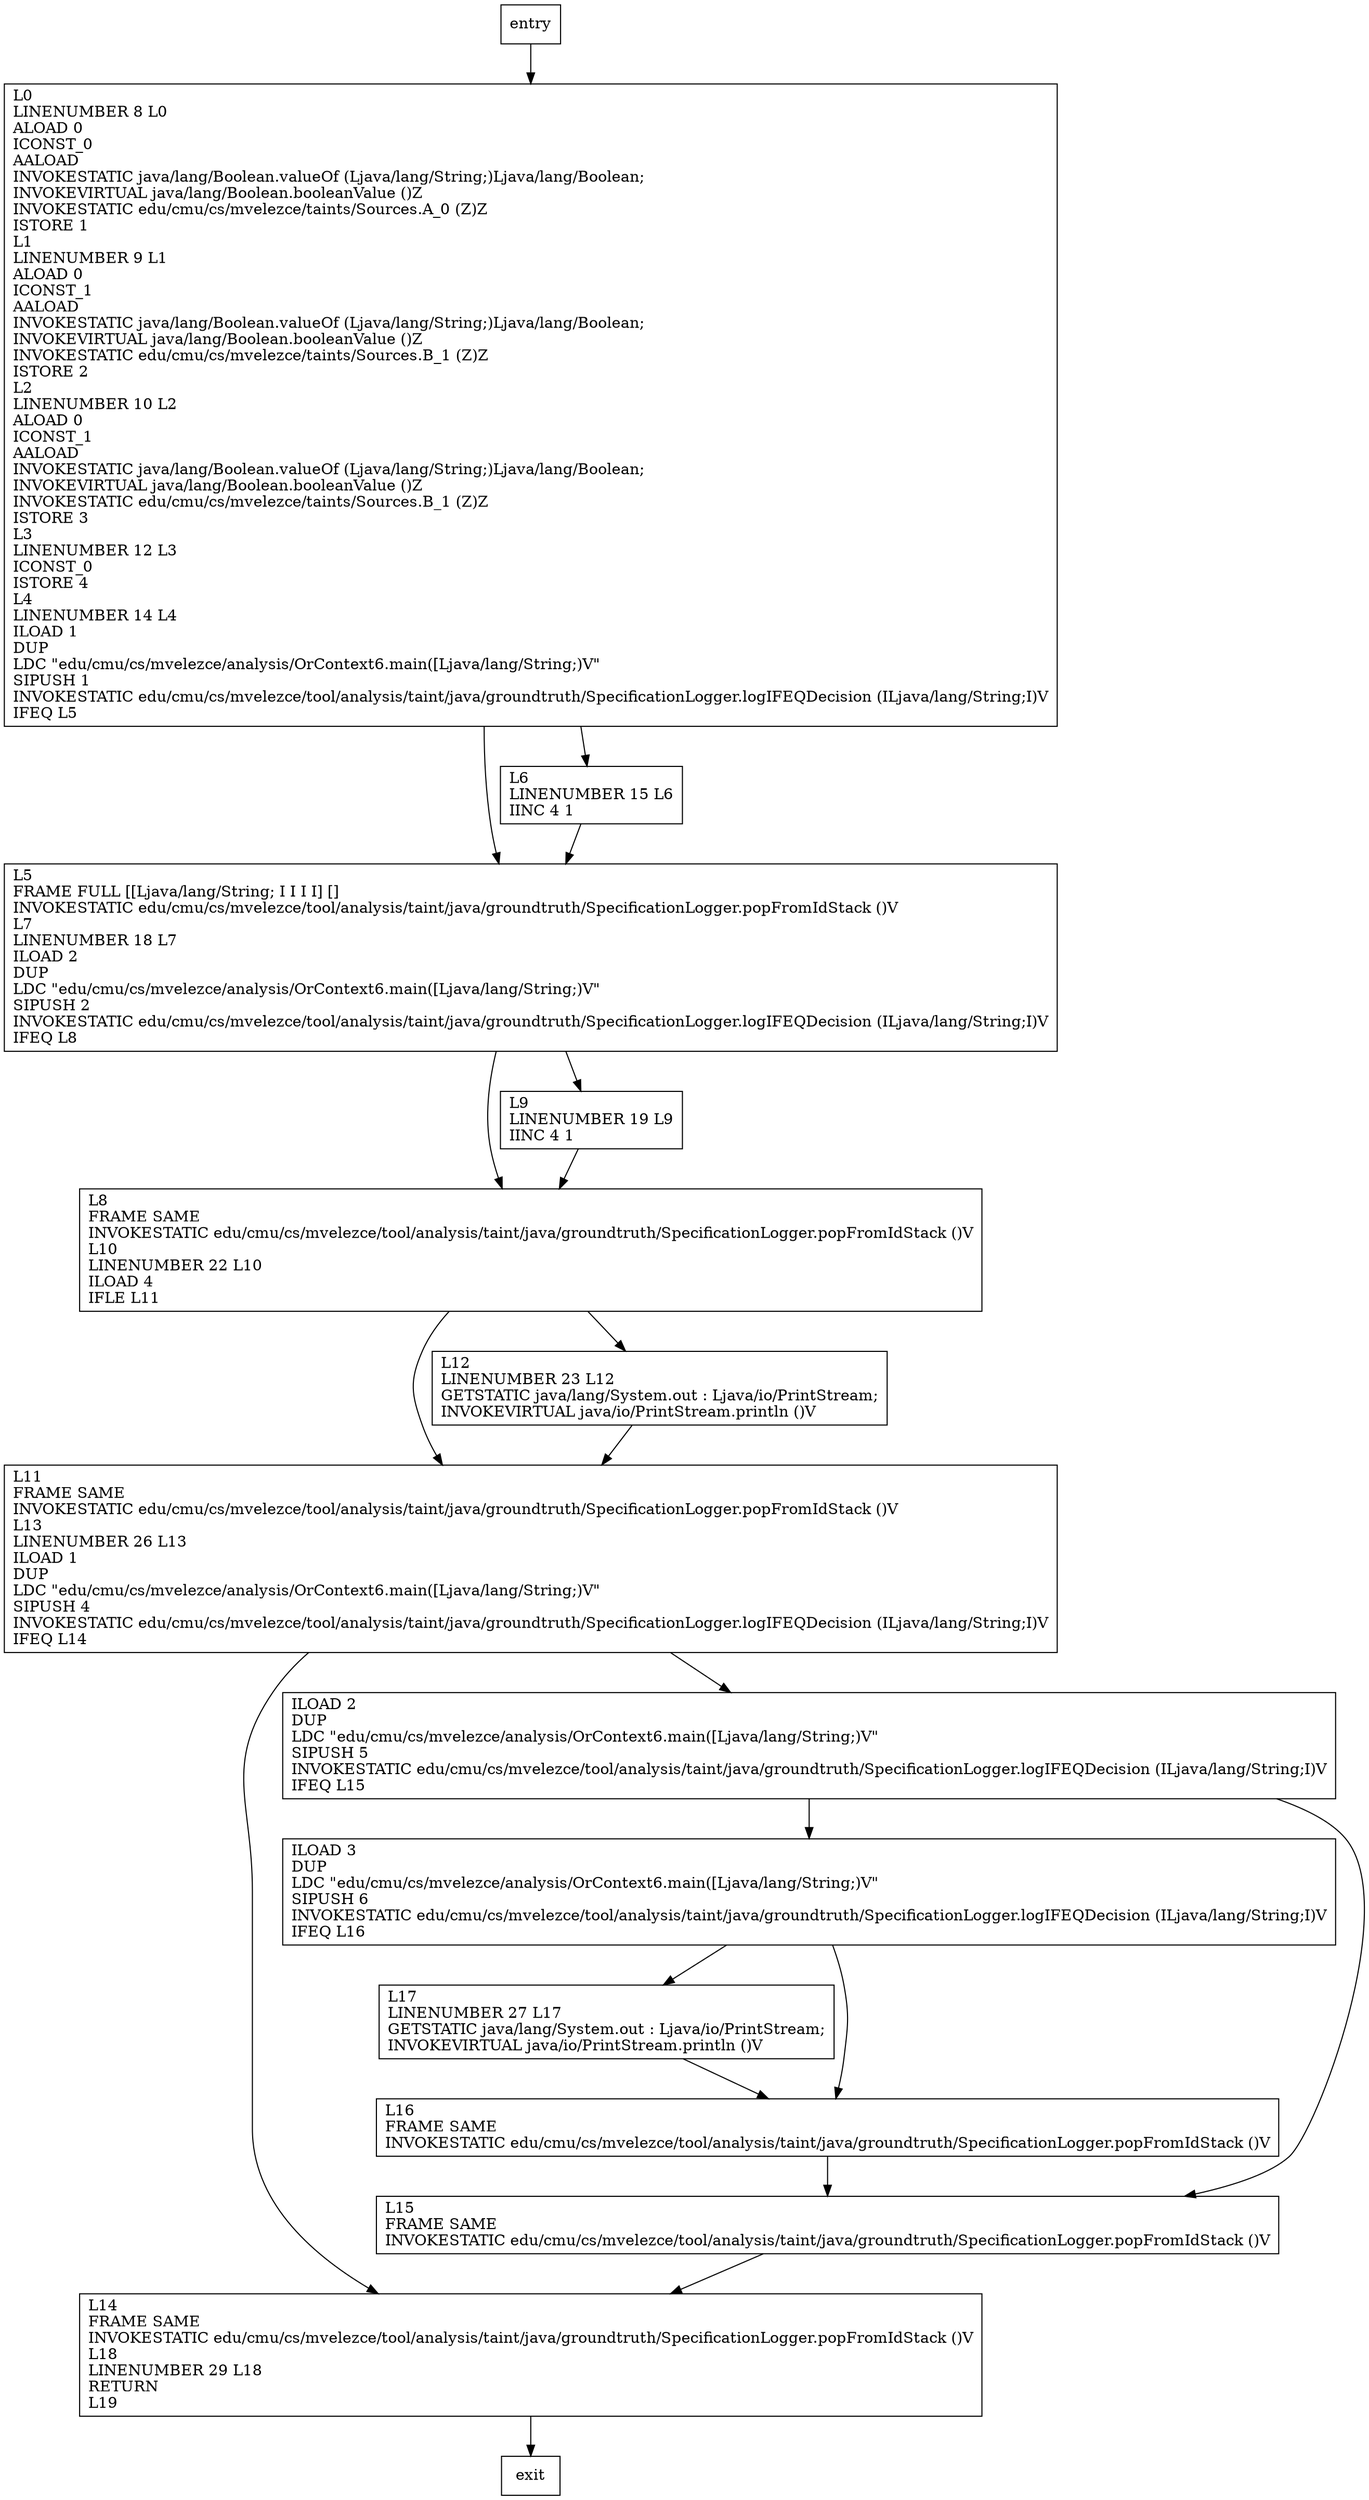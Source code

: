 digraph main {
node [shape=record];
1609124502 [label="L11\lFRAME SAME\lINVOKESTATIC edu/cmu/cs/mvelezce/tool/analysis/taint/java/groundtruth/SpecificationLogger.popFromIdStack ()V\lL13\lLINENUMBER 26 L13\lILOAD 1\lDUP\lLDC \"edu/cmu/cs/mvelezce/analysis/OrContext6.main([Ljava/lang/String;)V\"\lSIPUSH 4\lINVOKESTATIC edu/cmu/cs/mvelezce/tool/analysis/taint/java/groundtruth/SpecificationLogger.logIFEQDecision (ILjava/lang/String;I)V\lIFEQ L14\l"];
898694235 [label="L5\lFRAME FULL [[Ljava/lang/String; I I I I] []\lINVOKESTATIC edu/cmu/cs/mvelezce/tool/analysis/taint/java/groundtruth/SpecificationLogger.popFromIdStack ()V\lL7\lLINENUMBER 18 L7\lILOAD 2\lDUP\lLDC \"edu/cmu/cs/mvelezce/analysis/OrContext6.main([Ljava/lang/String;)V\"\lSIPUSH 2\lINVOKESTATIC edu/cmu/cs/mvelezce/tool/analysis/taint/java/groundtruth/SpecificationLogger.logIFEQDecision (ILjava/lang/String;I)V\lIFEQ L8\l"];
869601985 [label="L8\lFRAME SAME\lINVOKESTATIC edu/cmu/cs/mvelezce/tool/analysis/taint/java/groundtruth/SpecificationLogger.popFromIdStack ()V\lL10\lLINENUMBER 22 L10\lILOAD 4\lIFLE L11\l"];
1948471365 [label="ILOAD 3\lDUP\lLDC \"edu/cmu/cs/mvelezce/analysis/OrContext6.main([Ljava/lang/String;)V\"\lSIPUSH 6\lINVOKESTATIC edu/cmu/cs/mvelezce/tool/analysis/taint/java/groundtruth/SpecificationLogger.logIFEQDecision (ILjava/lang/String;I)V\lIFEQ L16\l"];
1985836631 [label="L14\lFRAME SAME\lINVOKESTATIC edu/cmu/cs/mvelezce/tool/analysis/taint/java/groundtruth/SpecificationLogger.popFromIdStack ()V\lL18\lLINENUMBER 29 L18\lRETURN\lL19\l"];
60292059 [label="L6\lLINENUMBER 15 L6\lIINC 4 1\l"];
1104443373 [label="L0\lLINENUMBER 8 L0\lALOAD 0\lICONST_0\lAALOAD\lINVOKESTATIC java/lang/Boolean.valueOf (Ljava/lang/String;)Ljava/lang/Boolean;\lINVOKEVIRTUAL java/lang/Boolean.booleanValue ()Z\lINVOKESTATIC edu/cmu/cs/mvelezce/taints/Sources.A_0 (Z)Z\lISTORE 1\lL1\lLINENUMBER 9 L1\lALOAD 0\lICONST_1\lAALOAD\lINVOKESTATIC java/lang/Boolean.valueOf (Ljava/lang/String;)Ljava/lang/Boolean;\lINVOKEVIRTUAL java/lang/Boolean.booleanValue ()Z\lINVOKESTATIC edu/cmu/cs/mvelezce/taints/Sources.B_1 (Z)Z\lISTORE 2\lL2\lLINENUMBER 10 L2\lALOAD 0\lICONST_1\lAALOAD\lINVOKESTATIC java/lang/Boolean.valueOf (Ljava/lang/String;)Ljava/lang/Boolean;\lINVOKEVIRTUAL java/lang/Boolean.booleanValue ()Z\lINVOKESTATIC edu/cmu/cs/mvelezce/taints/Sources.B_1 (Z)Z\lISTORE 3\lL3\lLINENUMBER 12 L3\lICONST_0\lISTORE 4\lL4\lLINENUMBER 14 L4\lILOAD 1\lDUP\lLDC \"edu/cmu/cs/mvelezce/analysis/OrContext6.main([Ljava/lang/String;)V\"\lSIPUSH 1\lINVOKESTATIC edu/cmu/cs/mvelezce/tool/analysis/taint/java/groundtruth/SpecificationLogger.logIFEQDecision (ILjava/lang/String;I)V\lIFEQ L5\l"];
817978763 [label="L17\lLINENUMBER 27 L17\lGETSTATIC java/lang/System.out : Ljava/io/PrintStream;\lINVOKEVIRTUAL java/io/PrintStream.println ()V\l"];
1671179293 [label="L12\lLINENUMBER 23 L12\lGETSTATIC java/lang/System.out : Ljava/io/PrintStream;\lINVOKEVIRTUAL java/io/PrintStream.println ()V\l"];
758348212 [label="L16\lFRAME SAME\lINVOKESTATIC edu/cmu/cs/mvelezce/tool/analysis/taint/java/groundtruth/SpecificationLogger.popFromIdStack ()V\l"];
1636506029 [label="L15\lFRAME SAME\lINVOKESTATIC edu/cmu/cs/mvelezce/tool/analysis/taint/java/groundtruth/SpecificationLogger.popFromIdStack ()V\l"];
1365008457 [label="L9\lLINENUMBER 19 L9\lIINC 4 1\l"];
1144068272 [label="ILOAD 2\lDUP\lLDC \"edu/cmu/cs/mvelezce/analysis/OrContext6.main([Ljava/lang/String;)V\"\lSIPUSH 5\lINVOKESTATIC edu/cmu/cs/mvelezce/tool/analysis/taint/java/groundtruth/SpecificationLogger.logIFEQDecision (ILjava/lang/String;I)V\lIFEQ L15\l"];
entry;
exit;
1609124502 -> 1985836631;
1609124502 -> 1144068272;
898694235 -> 869601985;
898694235 -> 1365008457;
869601985 -> 1609124502;
869601985 -> 1671179293;
1948471365 -> 817978763;
1948471365 -> 758348212;
1985836631 -> exit;
entry -> 1104443373;
60292059 -> 898694235;
1104443373 -> 898694235;
1104443373 -> 60292059;
817978763 -> 758348212;
1671179293 -> 1609124502;
758348212 -> 1636506029;
1636506029 -> 1985836631;
1365008457 -> 869601985;
1144068272 -> 1636506029;
1144068272 -> 1948471365;
}
